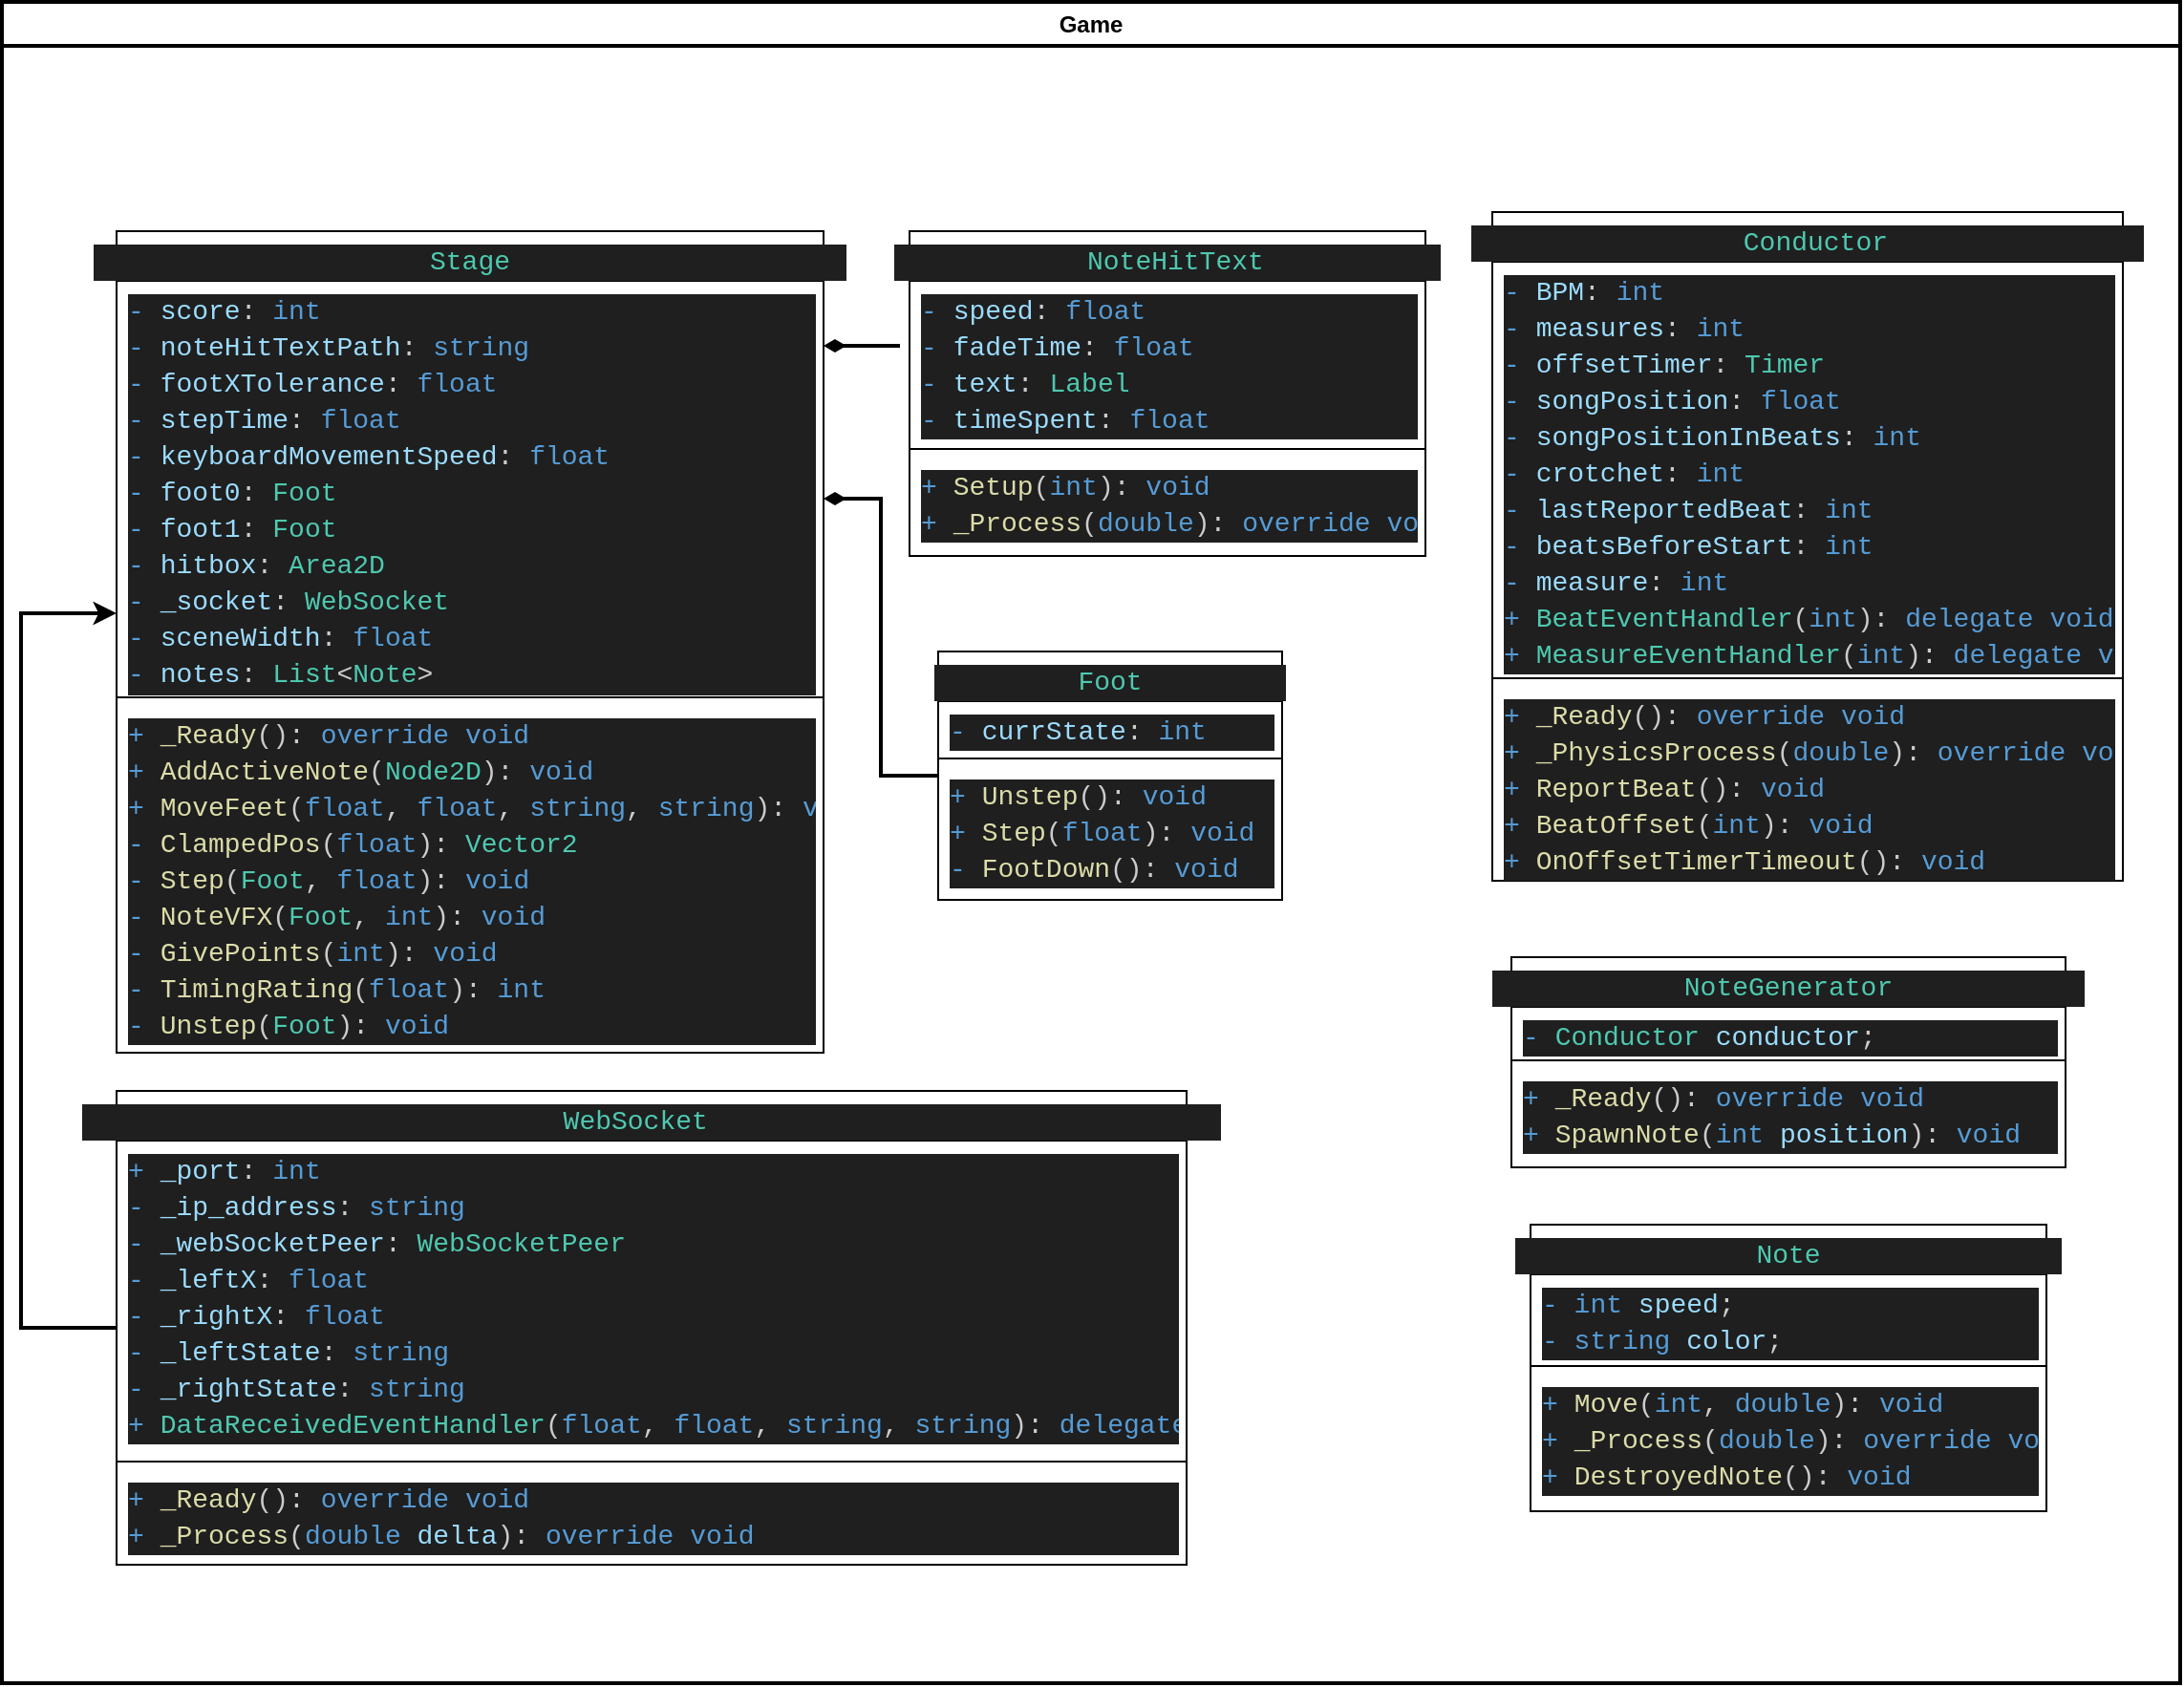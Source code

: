<mxfile version="28.2.5">
  <diagram name="Page-1" id="mVSkfXGG42AVl1ozwvjo">
    <mxGraphModel dx="1632" dy="1635" grid="1" gridSize="10" guides="1" tooltips="1" connect="1" arrows="1" fold="1" page="1" pageScale="1" pageWidth="850" pageHeight="1100" math="0" shadow="0">
      <root>
        <mxCell id="0" />
        <mxCell id="1" parent="0" />
        <mxCell id="H25HGTS_KYLRncIaYpZP-25" value="Game" style="swimlane;whiteSpace=wrap;html=1;strokeWidth=2;" vertex="1" parent="1">
          <mxGeometry x="10" y="10" width="1140" height="880" as="geometry" />
        </mxCell>
        <mxCell id="H25HGTS_KYLRncIaYpZP-9" value="&lt;div style=&quot;color: #cccccc;background-color: #1f1f1f;font-family: Consolas, &#39;Courier New&#39;, monospace;font-weight: normal;font-size: 14px;line-height: 19px;white-space: pre;&quot;&gt;&lt;span style=&quot;color: #4ec9b0;&quot;&gt;         Foot         &lt;/span&gt;&lt;/div&gt;" style="swimlane;fontStyle=1;align=center;verticalAlign=top;childLayout=stackLayout;horizontal=1;startSize=26;horizontalStack=0;resizeParent=1;resizeParentMax=0;resizeLast=0;collapsible=1;marginBottom=0;whiteSpace=wrap;html=1;" vertex="1" parent="H25HGTS_KYLRncIaYpZP-25">
          <mxGeometry x="490" y="340" width="180" height="130" as="geometry" />
        </mxCell>
        <mxCell id="H25HGTS_KYLRncIaYpZP-10" value="&lt;div style=&quot;background-color: rgb(31, 31, 31); font-family: Consolas, &amp;quot;Courier New&amp;quot;, monospace; font-size: 14px; line-height: 19px; white-space: pre; color: rgb(204, 204, 204);&quot;&gt;&lt;span style=&quot;color: #569cd6;&quot;&gt;-&lt;/span&gt; &lt;span style=&quot;color: #9cdcfe;&quot;&gt;currState&lt;/span&gt;:&lt;span style=&quot;color: rgb(86, 156, 214);&quot;&gt; int&lt;/span&gt;           &lt;/div&gt;" style="text;strokeColor=none;fillColor=none;align=left;verticalAlign=top;spacingLeft=4;spacingRight=4;overflow=hidden;rotatable=0;points=[[0,0.5],[1,0.5]];portConstraint=eastwest;whiteSpace=wrap;html=1;" vertex="1" parent="H25HGTS_KYLRncIaYpZP-9">
          <mxGeometry y="26" width="180" height="26" as="geometry" />
        </mxCell>
        <mxCell id="H25HGTS_KYLRncIaYpZP-11" value="" style="line;strokeWidth=1;fillColor=none;align=left;verticalAlign=middle;spacingTop=-1;spacingLeft=3;spacingRight=3;rotatable=0;labelPosition=right;points=[];portConstraint=eastwest;strokeColor=inherit;" vertex="1" parent="H25HGTS_KYLRncIaYpZP-9">
          <mxGeometry y="52" width="180" height="8" as="geometry" />
        </mxCell>
        <mxCell id="H25HGTS_KYLRncIaYpZP-12" value="&lt;div style=&quot;background-color: rgb(31, 31, 31); font-family: Consolas, &amp;quot;Courier New&amp;quot;, monospace; font-size: 14px; line-height: 19px; white-space: pre; color: rgb(204, 204, 204);&quot;&gt;&lt;div style=&quot;&quot;&gt;&lt;font color=&quot;#569cd6&quot;&gt;+&lt;/font&gt;&lt;font color=&quot;#cccccc&quot;&gt; &lt;/font&gt;&lt;span style=&quot;color: rgb(220, 220, 170);&quot;&gt;Unstep&lt;/span&gt;&lt;font color=&quot;#cccccc&quot;&gt;():&lt;/font&gt;&lt;font color=&quot;#cccccc&quot;&gt; &lt;/font&gt;&lt;span style=&quot;color: rgb(86, 156, 214);&quot;&gt;void                        &lt;/span&gt;&lt;/div&gt;&lt;div style=&quot;&quot;&gt;&lt;font color=&quot;#569cd6&quot;&gt;+&lt;/font&gt;&lt;span style=&quot;color: rgb(204, 204, 204);&quot;&gt; &lt;span style=&quot;color: rgb(220, 220, 170);&quot;&gt;Step&lt;/span&gt;(&lt;span style=&quot;color: rgb(86, 156, 214);&quot;&gt;float&lt;/span&gt;):&lt;/span&gt;&lt;span style=&quot;color: rgb(204, 204, 204);&quot;&gt; &lt;/span&gt;&lt;span style=&quot;color: rgb(86, 156, 214);&quot;&gt;void&lt;/span&gt;&lt;/div&gt;&lt;div style=&quot;color: rgb(204, 204, 204);&quot;&gt;&lt;span style=&quot;color: rgb(86, 156, 214);&quot;&gt;-&lt;/span&gt; &lt;span style=&quot;color: rgb(220, 220, 170);&quot;&gt;FootDown&lt;/span&gt;(): &lt;span style=&quot;color: rgb(86, 156, 214);&quot;&gt;void&lt;/span&gt;&lt;/div&gt;&lt;/div&gt;" style="text;strokeColor=none;fillColor=none;align=left;verticalAlign=top;spacingLeft=4;spacingRight=4;overflow=hidden;rotatable=0;points=[[0,0.5],[1,0.5]];portConstraint=eastwest;whiteSpace=wrap;html=1;" vertex="1" parent="H25HGTS_KYLRncIaYpZP-9">
          <mxGeometry y="60" width="180" height="70" as="geometry" />
        </mxCell>
        <mxCell id="H25HGTS_KYLRncIaYpZP-17" value="&lt;div style=&quot;color: #cccccc;background-color: #1f1f1f;font-family: Consolas, &#39;Courier New&#39;, monospace;font-weight: normal;font-size: 14px;line-height: 19px;white-space: pre;&quot;&gt;&lt;span style=&quot;color: #4ec9b0;&quot;&gt;                              WebSocket                                &lt;/span&gt;&lt;/div&gt;" style="swimlane;fontStyle=1;align=center;verticalAlign=top;childLayout=stackLayout;horizontal=1;startSize=26;horizontalStack=0;resizeParent=1;resizeParentMax=0;resizeLast=0;collapsible=1;marginBottom=0;whiteSpace=wrap;html=1;" vertex="1" parent="H25HGTS_KYLRncIaYpZP-25">
          <mxGeometry x="60" y="570" width="560" height="248" as="geometry" />
        </mxCell>
        <mxCell id="H25HGTS_KYLRncIaYpZP-18" value="&lt;div style=&quot;color: rgb(204, 204, 204); background-color: rgb(31, 31, 31); font-family: Consolas, &amp;quot;Courier New&amp;quot;, monospace; font-size: 14px; line-height: 19px; white-space: pre;&quot;&gt;&lt;div&gt;&lt;span style=&quot;color: #569cd6;&quot;&gt;+&lt;/span&gt; &lt;span style=&quot;color: #9cdcfe;&quot;&gt;_port&lt;/span&gt;: &lt;span style=&quot;color: rgb(86, 156, 214);&quot;&gt;int&lt;/span&gt;&lt;/div&gt;&lt;div&gt;&lt;span style=&quot;color: #569cd6;&quot;&gt;-&lt;/span&gt; &lt;span style=&quot;color: #9cdcfe;&quot;&gt;_ip_address&lt;/span&gt;: &lt;span style=&quot;color: rgb(86, 156, 214);&quot;&gt;string&lt;/span&gt;&lt;/div&gt;&lt;div&gt;&lt;span style=&quot;color: #569cd6;&quot;&gt;-&lt;/span&gt; &lt;span style=&quot;color: #9cdcfe;&quot;&gt;_webSocketPeer&lt;/span&gt;: &lt;span style=&quot;color: rgb(78, 201, 176);&quot;&gt;WebSocketPeer&lt;/span&gt;&lt;/div&gt;&lt;div&gt;&lt;span style=&quot;color: #569cd6;&quot;&gt;-&lt;/span&gt; &lt;span style=&quot;color: #9cdcfe;&quot;&gt;_leftX&lt;/span&gt;: &lt;span style=&quot;color: rgb(86, 156, 214);&quot;&gt;float&lt;/span&gt;&lt;/div&gt;&lt;div&gt;&lt;span style=&quot;color: #569cd6;&quot;&gt;-&lt;/span&gt; &lt;span style=&quot;color: #9cdcfe;&quot;&gt;_rightX&lt;/span&gt;: &lt;span style=&quot;color: rgb(86, 156, 214);&quot;&gt;float&lt;/span&gt;&lt;/div&gt;&lt;div&gt;&lt;span style=&quot;color: #569cd6;&quot;&gt;-&lt;/span&gt; &lt;span style=&quot;color: #9cdcfe;&quot;&gt;_leftState&lt;/span&gt;: &lt;span style=&quot;color: rgb(86, 156, 214);&quot;&gt;string&lt;/span&gt;&lt;/div&gt;&lt;div&gt;&lt;span style=&quot;color: #569cd6;&quot;&gt;-&lt;/span&gt; &lt;span style=&quot;color: #9cdcfe;&quot;&gt;_rightState&lt;/span&gt;: &lt;span style=&quot;color: rgb(86, 156, 214);&quot;&gt;string&lt;/span&gt;&lt;/div&gt;&lt;div&gt;&lt;span style=&quot;color: rgb(86, 156, 214);&quot;&gt;+&lt;/span&gt; &lt;span style=&quot;color: rgb(78, 201, 176);&quot;&gt;DataReceivedEventHandler&lt;/span&gt;(&lt;span style=&quot;color: rgb(86, 156, 214);&quot;&gt;float&lt;/span&gt;, &lt;span style=&quot;color: rgb(86, 156, 214);&quot;&gt;float&lt;/span&gt;, &lt;span style=&quot;color: rgb(86, 156, 214);&quot;&gt;string&lt;/span&gt;, &lt;span style=&quot;color: rgb(86, 156, 214);&quot;&gt;string&lt;/span&gt;): &lt;span style=&quot;color: rgb(86, 156, 214);&quot;&gt;delegate&lt;/span&gt; &lt;span style=&quot;color: rgb(86, 156, 214);&quot;&gt;void&lt;/span&gt;&lt;/div&gt;&lt;/div&gt;" style="text;strokeColor=none;fillColor=none;align=left;verticalAlign=top;spacingLeft=4;spacingRight=4;overflow=hidden;rotatable=0;points=[[0,0.5],[1,0.5]];portConstraint=eastwest;whiteSpace=wrap;html=1;" vertex="1" parent="H25HGTS_KYLRncIaYpZP-17">
          <mxGeometry y="26" width="560" height="164" as="geometry" />
        </mxCell>
        <mxCell id="H25HGTS_KYLRncIaYpZP-19" value="" style="line;strokeWidth=1;fillColor=none;align=left;verticalAlign=middle;spacingTop=-1;spacingLeft=3;spacingRight=3;rotatable=0;labelPosition=right;points=[];portConstraint=eastwest;strokeColor=inherit;" vertex="1" parent="H25HGTS_KYLRncIaYpZP-17">
          <mxGeometry y="190" width="560" height="8" as="geometry" />
        </mxCell>
        <mxCell id="H25HGTS_KYLRncIaYpZP-20" value="&lt;div style=&quot;background-color: rgb(31, 31, 31); font-family: Consolas, &amp;quot;Courier New&amp;quot;, monospace; font-size: 14px; line-height: 19px; white-space: pre; color: rgb(204, 204, 204);&quot;&gt;&lt;div style=&quot;color: rgb(204, 204, 204);&quot;&gt;&lt;span style=&quot;color: rgb(86, 156, 214);&quot;&gt;+&lt;/span&gt; &lt;span style=&quot;color: rgb(220, 220, 170);&quot;&gt;_Ready&lt;/span&gt;(): &lt;span style=&quot;color: rgb(86, 156, 214);&quot;&gt;override&lt;/span&gt; &lt;span style=&quot;color: rgb(86, 156, 214);&quot;&gt;void&lt;/span&gt;&lt;/div&gt;&lt;div style=&quot;&quot;&gt;&lt;font color=&quot;#569cd6&quot;&gt;+&lt;/font&gt;&lt;font color=&quot;#cccccc&quot;&gt; &lt;/font&gt;&lt;span style=&quot;color: rgb(220, 220, 170);&quot;&gt;_Process&lt;/span&gt;&lt;font color=&quot;#cccccc&quot;&gt;(&lt;/font&gt;&lt;span style=&quot;color: rgb(86, 156, 214);&quot;&gt;double&lt;/span&gt;&lt;font color=&quot;#cccccc&quot;&gt; &lt;/font&gt;&lt;span style=&quot;color: rgb(156, 220, 254);&quot;&gt;delta&lt;/span&gt;&lt;font color=&quot;#cccccc&quot;&gt;):&lt;/font&gt;&lt;font color=&quot;#cccccc&quot;&gt; &lt;/font&gt;&lt;span style=&quot;color: rgb(86, 156, 214);&quot;&gt;override&lt;/span&gt;&lt;font color=&quot;#cccccc&quot;&gt; &lt;/font&gt;&lt;span style=&quot;color: rgb(86, 156, 214);&quot;&gt;void&lt;/span&gt;&lt;span style=&quot;color: rgb(204, 204, 204);&quot;&gt;                                     &lt;/span&gt;&lt;/div&gt;&lt;/div&gt;" style="text;strokeColor=none;fillColor=none;align=left;verticalAlign=top;spacingLeft=4;spacingRight=4;overflow=hidden;rotatable=0;points=[[0,0.5],[1,0.5]];portConstraint=eastwest;whiteSpace=wrap;html=1;" vertex="1" parent="H25HGTS_KYLRncIaYpZP-17">
          <mxGeometry y="198" width="560" height="50" as="geometry" />
        </mxCell>
        <mxCell id="H25HGTS_KYLRncIaYpZP-21" value="&lt;div style=&quot;color: #cccccc;background-color: #1f1f1f;font-family: Consolas, &#39;Courier New&#39;, monospace;font-weight: normal;font-size: 14px;line-height: 19px;white-space: pre;&quot;&gt;&lt;span style=&quot;color: #4ec9b0;&quot;&gt;            NoteHitText           &lt;/span&gt;&lt;/div&gt;" style="swimlane;fontStyle=1;align=center;verticalAlign=top;childLayout=stackLayout;horizontal=1;startSize=26;horizontalStack=0;resizeParent=1;resizeParentMax=0;resizeLast=0;collapsible=1;marginBottom=0;whiteSpace=wrap;html=1;" vertex="1" parent="H25HGTS_KYLRncIaYpZP-25">
          <mxGeometry x="475" y="120" width="270" height="170" as="geometry" />
        </mxCell>
        <mxCell id="H25HGTS_KYLRncIaYpZP-22" value="&lt;div style=&quot;color: rgb(204, 204, 204); background-color: rgb(31, 31, 31); font-family: Consolas, &amp;quot;Courier New&amp;quot;, monospace; font-size: 14px; line-height: 19px; white-space: pre;&quot;&gt;&lt;div&gt;&lt;/div&gt;&lt;div&gt;&lt;span style=&quot;color: #569cd6;&quot;&gt;-&lt;/span&gt; &lt;span style=&quot;color: #9cdcfe;&quot;&gt;speed&lt;/span&gt;:&lt;span style=&quot;color: rgb(86, 156, 214);&quot;&gt; float&lt;/span&gt;&lt;/div&gt;&lt;div&gt;&lt;span style=&quot;color: #569cd6;&quot;&gt;-&lt;/span&gt; &lt;span style=&quot;color: #9cdcfe;&quot;&gt;fadeTime&lt;/span&gt;:&lt;span style=&quot;color: rgb(86, 156, 214);&quot;&gt; float&lt;/span&gt;&lt;/div&gt;&lt;div&gt;&lt;span style=&quot;color: #4ec9b0;&quot;&gt;&lt;span style=&quot;color: rgb(86, 156, 214);&quot;&gt;-&lt;/span&gt;&lt;/span&gt; &lt;span style=&quot;color: #9cdcfe;&quot;&gt;text&lt;/span&gt;:&lt;span style=&quot;color: rgb(86, 156, 214);&quot;&gt; &lt;/span&gt;&lt;span style=&quot;color: rgb(78, 201, 176);&quot;&gt;Label&lt;/span&gt;&lt;/div&gt;&lt;div&gt;&lt;span style=&quot;color: #569cd6;&quot;&gt;-&lt;/span&gt; &lt;span style=&quot;color: #9cdcfe;&quot;&gt;timeSpent&lt;/span&gt;:&lt;span style=&quot;color: rgb(86, 156, 214);&quot;&gt; float                   &lt;/span&gt;&lt;/div&gt;&lt;/div&gt;" style="text;strokeColor=none;fillColor=none;align=left;verticalAlign=top;spacingLeft=4;spacingRight=4;overflow=hidden;rotatable=0;points=[[0,0.5],[1,0.5]];portConstraint=eastwest;whiteSpace=wrap;html=1;" vertex="1" parent="H25HGTS_KYLRncIaYpZP-21">
          <mxGeometry y="26" width="270" height="84" as="geometry" />
        </mxCell>
        <mxCell id="H25HGTS_KYLRncIaYpZP-23" value="" style="line;strokeWidth=1;fillColor=none;align=left;verticalAlign=middle;spacingTop=-1;spacingLeft=3;spacingRight=3;rotatable=0;labelPosition=right;points=[];portConstraint=eastwest;strokeColor=inherit;" vertex="1" parent="H25HGTS_KYLRncIaYpZP-21">
          <mxGeometry y="110" width="270" height="8" as="geometry" />
        </mxCell>
        <mxCell id="H25HGTS_KYLRncIaYpZP-24" value="&lt;div style=&quot;color: rgb(204, 204, 204); background-color: rgb(31, 31, 31); font-family: Consolas, &amp;quot;Courier New&amp;quot;, monospace; font-size: 14px; line-height: 19px; white-space: pre;&quot;&gt;&lt;div&gt;&lt;/div&gt;&lt;div&gt;&lt;span style=&quot;color: #569cd6;&quot;&gt;+&lt;/span&gt; &lt;span style=&quot;color: #dcdcaa;&quot;&gt;Setup&lt;/span&gt;(&lt;span style=&quot;color: #569cd6;&quot;&gt;int&lt;/span&gt;): &lt;span style=&quot;color: rgb(86, 156, 214);&quot;&gt;void&lt;/span&gt;&lt;/div&gt;&lt;div&gt;&lt;span style=&quot;color: rgb(86, 156, 214);&quot;&gt;+&lt;/span&gt; &lt;span style=&quot;color: rgb(220, 220, 170);&quot;&gt;_Process&lt;/span&gt;(&lt;span style=&quot;color: rgb(86, 156, 214);&quot;&gt;double&lt;/span&gt;): &lt;span style=&quot;color: rgb(86, 156, 214);&quot;&gt;override&lt;/span&gt; &lt;span style=&quot;color: rgb(86, 156, 214);&quot;&gt;void    &lt;/span&gt;&lt;/div&gt;&lt;/div&gt;" style="text;strokeColor=none;fillColor=none;align=left;verticalAlign=top;spacingLeft=4;spacingRight=4;overflow=hidden;rotatable=0;points=[[0,0.5],[1,0.5]];portConstraint=eastwest;whiteSpace=wrap;html=1;" vertex="1" parent="H25HGTS_KYLRncIaYpZP-21">
          <mxGeometry y="118" width="270" height="52" as="geometry" />
        </mxCell>
        <mxCell id="H25HGTS_KYLRncIaYpZP-5" value="&lt;div style=&quot;color: #cccccc;background-color: #1f1f1f;font-family: Consolas, &#39;Courier New&#39;, monospace;font-weight: normal;font-size: 14px;line-height: 19px;white-space: pre;&quot;&gt;&lt;span style=&quot;color: #4ec9b0;&quot;&gt;                     Stage                     &lt;/span&gt;&lt;/div&gt;" style="swimlane;fontStyle=1;align=center;verticalAlign=top;childLayout=stackLayout;horizontal=1;startSize=26;horizontalStack=0;resizeParent=1;resizeParentMax=0;resizeLast=0;collapsible=1;marginBottom=0;whiteSpace=wrap;html=1;" vertex="1" parent="H25HGTS_KYLRncIaYpZP-25">
          <mxGeometry x="60" y="120" width="370" height="430" as="geometry" />
        </mxCell>
        <mxCell id="H25HGTS_KYLRncIaYpZP-6" value="&lt;div&gt;&lt;div style=&quot;background-color: rgb(31, 31, 31); font-family: Consolas, &amp;quot;Courier New&amp;quot;, monospace; font-size: 14px; line-height: 19px; white-space: pre; color: rgb(204, 204, 204);&quot;&gt;&lt;div style=&quot;line-height: 19px;&quot;&gt;&lt;div style=&quot;color: rgb(204, 204, 204);&quot;&gt;&lt;span style=&quot;color: #569cd6;&quot;&gt;-&lt;/span&gt; &lt;span style=&quot;color: #9cdcfe;&quot;&gt;score&lt;/span&gt;:&lt;span style=&quot;color: rgb(86, 156, 214);&quot;&gt; int&lt;/span&gt;&lt;/div&gt;&lt;div style=&quot;color: rgb(204, 204, 204);&quot;&gt;&lt;span style=&quot;color: rgb(86, 156, 214);&quot;&gt;-&lt;/span&gt; &lt;span style=&quot;color: #9cdcfe;&quot;&gt;noteHitTextPath&lt;/span&gt;: &lt;span style=&quot;color: rgb(86, 156, 214);&quot;&gt;string&lt;/span&gt;&lt;/div&gt;&lt;div style=&quot;color: rgb(204, 204, 204);&quot;&gt;&lt;span style=&quot;color: rgb(86, 156, 214);&quot;&gt;-&lt;/span&gt; &lt;span style=&quot;color: #9cdcfe;&quot;&gt;footXTolerance&lt;/span&gt;: &lt;span style=&quot;color: rgb(86, 156, 214);&quot;&gt;float&lt;/span&gt;&lt;/div&gt;&lt;div style=&quot;color: rgb(204, 204, 204);&quot;&gt;&lt;span style=&quot;color: rgb(86, 156, 214);&quot;&gt;-&lt;/span&gt; &lt;span style=&quot;color: #9cdcfe;&quot;&gt;stepTime&lt;/span&gt;: &lt;span style=&quot;color: rgb(86, 156, 214);&quot;&gt;float&lt;/span&gt;&lt;/div&gt;&lt;div style=&quot;color: rgb(204, 204, 204);&quot;&gt;&lt;span style=&quot;color: rgb(86, 156, 214);&quot;&gt;-&lt;/span&gt; &lt;span style=&quot;color: #9cdcfe;&quot;&gt;keyboardMovementSpeed&lt;/span&gt;: &lt;span style=&quot;color: rgb(86, 156, 214);&quot;&gt;float&lt;/span&gt;&lt;/div&gt;&lt;div style=&quot;color: rgb(204, 204, 204);&quot;&gt;&lt;span style=&quot;color: rgb(86, 156, 214);&quot;&gt;-&lt;/span&gt; &lt;span style=&quot;color: #9cdcfe;&quot;&gt;foot0&lt;/span&gt;: &lt;span style=&quot;color: rgb(78, 201, 176);&quot;&gt;Foot&lt;/span&gt;&lt;/div&gt;&lt;div style=&quot;color: rgb(204, 204, 204);&quot;&gt;&lt;span style=&quot;color: rgb(86, 156, 214);&quot;&gt;-&lt;/span&gt; &lt;span style=&quot;color: #9cdcfe;&quot;&gt;foot1&lt;/span&gt;: &lt;span style=&quot;color: rgb(78, 201, 176);&quot;&gt;Foot&lt;/span&gt;&lt;/div&gt;&lt;div style=&quot;color: rgb(204, 204, 204);&quot;&gt;&lt;span style=&quot;color: rgb(86, 156, 214);&quot;&gt;-&lt;/span&gt; &lt;span style=&quot;color: #9cdcfe;&quot;&gt;hitbox&lt;/span&gt;: &lt;span style=&quot;color: rgb(78, 201, 176);&quot;&gt;Area2D&lt;/span&gt;&lt;/div&gt;&lt;div style=&quot;color: rgb(204, 204, 204);&quot;&gt;&lt;span style=&quot;color: rgb(86, 156, 214);&quot;&gt;-&lt;/span&gt; &lt;span style=&quot;color: #9cdcfe;&quot;&gt;_socket&lt;/span&gt;: &lt;span style=&quot;color: rgb(78, 201, 176);&quot;&gt;WebSocket&lt;/span&gt;&lt;/div&gt;&lt;div style=&quot;color: rgb(204, 204, 204);&quot;&gt;&lt;span style=&quot;color: rgb(86, 156, 214);&quot;&gt;-&lt;/span&gt; &lt;span style=&quot;color: #9cdcfe;&quot;&gt;sceneWidth&lt;/span&gt;: &lt;span style=&quot;color: rgb(86, 156, 214);&quot;&gt;float&lt;/span&gt;&lt;/div&gt;&lt;div style=&quot;color: rgb(204, 204, 204);&quot;&gt;&lt;span style=&quot;color: #4ec9b0;&quot;&gt;&lt;span style=&quot;color: rgb(86, 156, 214);&quot;&gt;-&lt;/span&gt;&lt;/span&gt; &lt;span style=&quot;color: #9cdcfe;&quot;&gt;notes&lt;/span&gt;: &lt;span style=&quot;color: rgb(78, 201, 176);&quot;&gt;List&lt;/span&gt;&amp;lt;&lt;span style=&quot;color: rgb(78, 201, 176);&quot;&gt;Note&lt;/span&gt;&amp;gt;&lt;/div&gt;&lt;div style=&quot;&quot;&gt;&lt;font color=&quot;#9cdcfe&quot;&gt;-----------------------------------------------&lt;/font&gt;&lt;font color=&quot;#cccccc&quot;&gt;&lt;br&gt;&lt;/font&gt;&lt;/div&gt;&lt;/div&gt;&lt;/div&gt;&lt;/div&gt;" style="text;strokeColor=none;fillColor=none;align=left;verticalAlign=top;spacingLeft=4;spacingRight=4;overflow=hidden;rotatable=0;points=[[0,0.5],[1,0.5]];portConstraint=eastwest;whiteSpace=wrap;html=1;" vertex="1" parent="H25HGTS_KYLRncIaYpZP-5">
          <mxGeometry y="26" width="370" height="214" as="geometry" />
        </mxCell>
        <mxCell id="H25HGTS_KYLRncIaYpZP-7" value="" style="line;strokeWidth=1;fillColor=none;align=left;verticalAlign=middle;spacingTop=-1;spacingLeft=3;spacingRight=3;rotatable=0;labelPosition=right;points=[];portConstraint=eastwest;strokeColor=inherit;" vertex="1" parent="H25HGTS_KYLRncIaYpZP-5">
          <mxGeometry y="240" width="370" height="8" as="geometry" />
        </mxCell>
        <mxCell id="H25HGTS_KYLRncIaYpZP-8" value="&lt;div style=&quot;color: rgb(204, 204, 204); background-color: rgb(31, 31, 31); font-family: Consolas, &amp;quot;Courier New&amp;quot;, monospace; font-size: 14px; line-height: 19px; white-space: pre;&quot;&gt;&lt;div&gt;&lt;span style=&quot;color: #569cd6;&quot;&gt;+ &lt;span style=&quot;color: #dcdcaa;&quot;&gt;_Ready&lt;/span&gt;&lt;/span&gt;(): &lt;span style=&quot;color: rgb(86, 156, 214);&quot;&gt;override&lt;/span&gt;&lt;span style=&quot;color: rgb(86, 156, 214);&quot;&gt; &lt;/span&gt;&lt;span style=&quot;color: rgb(86, 156, 214);&quot;&gt;void&lt;/span&gt;&lt;/div&gt;&lt;div&gt;&lt;span style=&quot;color: #569cd6;&quot;&gt;+&lt;/span&gt; &lt;span style=&quot;color: #dcdcaa;&quot;&gt;AddActiveNote&lt;/span&gt;(&lt;span style=&quot;color: #4ec9b0;&quot;&gt;Node2D&lt;/span&gt;): &lt;span style=&quot;color: rgb(86, 156, 214);&quot;&gt;void&lt;/span&gt;&lt;/div&gt;&lt;div&gt;&lt;span style=&quot;color: rgb(86, 156, 214);&quot;&gt;+&lt;/span&gt; &lt;span style=&quot;color: rgb(220, 220, 170);&quot;&gt;MoveFeet&lt;/span&gt;(&lt;span style=&quot;color: rgb(86, 156, 214);&quot;&gt;float&lt;/span&gt;, &lt;span style=&quot;color: rgb(86, 156, 214);&quot;&gt;float&lt;/span&gt;, &lt;span style=&quot;color: rgb(86, 156, 214);&quot;&gt;string&lt;/span&gt;, &lt;span style=&quot;color: rgb(86, 156, 214);&quot;&gt;string&lt;/span&gt;): &lt;span style=&quot;color: rgb(86, 156, 214);&quot;&gt;void    &lt;/span&gt;&lt;/div&gt;&lt;div&gt;&lt;span style=&quot;color: rgb(86, 156, 214);&quot;&gt;-&lt;/span&gt; &lt;span style=&quot;color: #dcdcaa;&quot;&gt;ClampedPos&lt;/span&gt;(&lt;span style=&quot;color: #569cd6;&quot;&gt;float&lt;/span&gt;): &lt;span style=&quot;color: rgb(78, 201, 176);&quot;&gt;Vector2&lt;/span&gt;&lt;/div&gt;&lt;div&gt;&lt;span style=&quot;color: #569cd6;&quot;&gt;-&lt;/span&gt; &lt;span style=&quot;color: #dcdcaa;&quot;&gt;Step&lt;/span&gt;(&lt;span style=&quot;color: #4ec9b0;&quot;&gt;Foot&lt;/span&gt;, &lt;span style=&quot;color: #569cd6;&quot;&gt;float&lt;/span&gt;): &lt;span style=&quot;color: rgb(86, 156, 214);&quot;&gt;void&lt;/span&gt;&lt;/div&gt;&lt;div&gt;&lt;span style=&quot;color: #569cd6;&quot;&gt;-&lt;/span&gt; &lt;span style=&quot;color: #dcdcaa;&quot;&gt;NoteVFX&lt;/span&gt;(&lt;span style=&quot;color: #4ec9b0;&quot;&gt;Foot&lt;/span&gt;, &lt;span style=&quot;color: #569cd6;&quot;&gt;int&lt;/span&gt;): &lt;span style=&quot;color: rgb(86, 156, 214);&quot;&gt;void&lt;/span&gt;&lt;/div&gt;&lt;div&gt;&lt;span style=&quot;color: rgb(86, 156, 214);&quot;&gt;-&lt;/span&gt; &lt;span style=&quot;color: rgb(220, 220, 170);&quot;&gt;GivePoints&lt;/span&gt;(&lt;span style=&quot;color: rgb(86, 156, 214);&quot;&gt;int&lt;/span&gt;): &lt;span style=&quot;color: rgb(86, 156, 214);&quot;&gt;void&lt;/span&gt;&lt;/div&gt;&lt;div&gt;&lt;span style=&quot;color: rgb(86, 156, 214);&quot;&gt;-&lt;/span&gt; &lt;span style=&quot;color: rgb(220, 220, 170);&quot;&gt;TimingRating&lt;/span&gt;(&lt;span style=&quot;color: rgb(86, 156, 214);&quot;&gt;float&lt;/span&gt;): &lt;span style=&quot;color: rgb(86, 156, 214);&quot;&gt;int&lt;/span&gt;&lt;/div&gt;&lt;div&gt;&lt;span style=&quot;color: rgb(86, 156, 214);&quot;&gt;-&lt;/span&gt; &lt;span style=&quot;color: rgb(220, 220, 170);&quot;&gt;Unstep&lt;/span&gt;(&lt;span style=&quot;color: rgb(78, 201, 176);&quot;&gt;Foot&lt;/span&gt;): &lt;span style=&quot;color: rgb(86, 156, 214);&quot;&gt;void&lt;/span&gt;&lt;/div&gt;&lt;/div&gt;" style="text;strokeColor=none;fillColor=none;align=left;verticalAlign=top;spacingLeft=4;spacingRight=4;overflow=hidden;rotatable=0;points=[[0,0.5],[1,0.5]];portConstraint=eastwest;whiteSpace=wrap;html=1;" vertex="1" parent="H25HGTS_KYLRncIaYpZP-5">
          <mxGeometry y="248" width="370" height="182" as="geometry" />
        </mxCell>
        <mxCell id="H25HGTS_KYLRncIaYpZP-13" value="&lt;div style=&quot;color: #cccccc;background-color: #1f1f1f;font-family: Consolas, &#39;Courier New&#39;, monospace;font-weight: normal;font-size: 14px;line-height: 19px;white-space: pre;&quot;&gt;&lt;span style=&quot;color: #4ec9b0;&quot;&gt;                 Conductor                &lt;/span&gt;&lt;/div&gt;" style="swimlane;fontStyle=1;align=center;verticalAlign=top;childLayout=stackLayout;horizontal=1;startSize=26;horizontalStack=0;resizeParent=1;resizeParentMax=0;resizeLast=0;collapsible=1;marginBottom=0;whiteSpace=wrap;html=1;" vertex="1" parent="H25HGTS_KYLRncIaYpZP-25">
          <mxGeometry x="780" y="110" width="330" height="350" as="geometry" />
        </mxCell>
        <mxCell id="H25HGTS_KYLRncIaYpZP-14" value="&lt;div style=&quot;background-color: rgb(31, 31, 31); font-family: Consolas, &amp;quot;Courier New&amp;quot;, monospace; font-size: 14px; line-height: 19px; white-space: pre; color: rgb(204, 204, 204);&quot;&gt;&lt;div style=&quot;color: rgb(204, 204, 204);&quot;&gt;&lt;span style=&quot;color: rgb(86, 156, 214);&quot;&gt;-&lt;/span&gt; &lt;span style=&quot;color: #9cdcfe;&quot;&gt;BPM&lt;/span&gt;: &lt;span style=&quot;color: rgb(86, 156, 214);&quot;&gt;int&lt;/span&gt;&lt;/div&gt;&lt;div style=&quot;color: rgb(204, 204, 204);&quot;&gt;&lt;span style=&quot;color: rgb(86, 156, 214);&quot;&gt;-&lt;/span&gt; &lt;span style=&quot;color: #9cdcfe;&quot;&gt;measures&lt;/span&gt;: &lt;span style=&quot;color: rgb(86, 156, 214);&quot;&gt;int&lt;/span&gt;&lt;/div&gt;&lt;div style=&quot;color: rgb(204, 204, 204);&quot;&gt;&lt;span style=&quot;color: rgb(86, 156, 214);&quot;&gt;-&lt;/span&gt; &lt;span style=&quot;color: #9cdcfe;&quot;&gt;offsetTimer&lt;/span&gt;: &lt;span style=&quot;color: rgb(78, 201, 176);&quot;&gt;Timer&lt;/span&gt;&lt;/div&gt;&lt;div style=&quot;color: rgb(204, 204, 204);&quot;&gt;&lt;span style=&quot;color: rgb(86, 156, 214);&quot;&gt;-&lt;/span&gt; &lt;span style=&quot;color: #9cdcfe;&quot;&gt;songPosition&lt;/span&gt;: &lt;span style=&quot;color: rgb(86, 156, 214);&quot;&gt;float&lt;/span&gt;&lt;/div&gt;&lt;div style=&quot;color: rgb(204, 204, 204);&quot;&gt;&lt;span style=&quot;color: rgb(86, 156, 214);&quot;&gt;-&lt;/span&gt; &lt;span style=&quot;color: #9cdcfe;&quot;&gt;songPositionInBeats&lt;/span&gt;: &lt;span style=&quot;color: rgb(86, 156, 214);&quot;&gt;int&lt;/span&gt;&lt;/div&gt;&lt;div style=&quot;color: rgb(204, 204, 204);&quot;&gt;&lt;span style=&quot;color: rgb(86, 156, 214);&quot;&gt;-&lt;/span&gt; &lt;span style=&quot;color: rgb(156, 220, 254);&quot;&gt;crotchet&lt;/span&gt;: &lt;span style=&quot;color: rgb(86, 156, 214);&quot;&gt;int&lt;/span&gt;&lt;/div&gt;&lt;div style=&quot;color: rgb(204, 204, 204);&quot;&gt;&lt;span style=&quot;color: #569cd6;&quot;&gt;-&lt;/span&gt; &lt;span style=&quot;color: #9cdcfe;&quot;&gt;lastReportedBeat&lt;/span&gt;:&lt;span style=&quot;color: rgb(86, 156, 214);&quot;&gt; int&lt;/span&gt;&lt;/div&gt;&lt;div style=&quot;&quot;&gt;&lt;span style=&quot;color: rgb(86, 156, 214);&quot;&gt;-&lt;/span&gt;&lt;font color=&quot;#cccccc&quot;&gt; &lt;/font&gt;&lt;span style=&quot;color: rgb(156, 220, 254);&quot;&gt;beatsBeforeStart&lt;/span&gt;&lt;font color=&quot;#cccccc&quot;&gt;:&lt;/font&gt;&lt;font color=&quot;#cccccc&quot;&gt; &lt;/font&gt;&lt;span style=&quot;color: rgb(86, 156, 214);&quot;&gt;int&lt;/span&gt;&lt;/div&gt;&lt;div style=&quot;color: rgb(204, 204, 204);&quot;&gt;&lt;span style=&quot;color: #569cd6;&quot;&gt;-&lt;/span&gt; &lt;span style=&quot;color: #9cdcfe;&quot;&gt;measure&lt;/span&gt;:&lt;span style=&quot;color: rgb(86, 156, 214);&quot;&gt; int&lt;/span&gt;&lt;/div&gt;&lt;div style=&quot;color: rgb(204, 204, 204);&quot;&gt;&lt;span style=&quot;color: rgb(86, 156, 214);&quot;&gt;+&lt;/span&gt; &lt;span style=&quot;color: rgb(78, 201, 176);&quot;&gt;BeatEventHandler&lt;/span&gt;(&lt;span style=&quot;color: rgb(86, 156, 214);&quot;&gt;int&lt;/span&gt;): &lt;span style=&quot;color: rgb(86, 156, 214);&quot;&gt;delegate&lt;/span&gt; &lt;span style=&quot;color: rgb(86, 156, 214);&quot;&gt;void&lt;/span&gt;&lt;/div&gt;&lt;div style=&quot;color: rgb(204, 204, 204);&quot;&gt;&lt;span style=&quot;color: #569cd6;&quot;&gt;+&lt;/span&gt; &lt;span style=&quot;color: #4ec9b0;&quot;&gt;MeasureEventHandler&lt;/span&gt;(&lt;span style=&quot;color: #569cd6;&quot;&gt;int&lt;/span&gt;): &lt;span style=&quot;color: rgb(86, 156, 214);&quot;&gt;delegate&lt;/span&gt; &lt;span style=&quot;color: rgb(86, 156, 214);&quot;&gt;void   &lt;/span&gt;&lt;/div&gt;&lt;/div&gt;" style="text;strokeColor=none;fillColor=none;align=left;verticalAlign=top;spacingLeft=4;spacingRight=4;overflow=hidden;rotatable=0;points=[[0,0.5],[1,0.5]];portConstraint=eastwest;whiteSpace=wrap;html=1;" vertex="1" parent="H25HGTS_KYLRncIaYpZP-13">
          <mxGeometry y="26" width="330" height="214" as="geometry" />
        </mxCell>
        <mxCell id="H25HGTS_KYLRncIaYpZP-15" value="" style="line;strokeWidth=1;fillColor=none;align=left;verticalAlign=middle;spacingTop=-1;spacingLeft=3;spacingRight=3;rotatable=0;labelPosition=right;points=[];portConstraint=eastwest;strokeColor=inherit;" vertex="1" parent="H25HGTS_KYLRncIaYpZP-13">
          <mxGeometry y="240" width="330" height="8" as="geometry" />
        </mxCell>
        <mxCell id="H25HGTS_KYLRncIaYpZP-16" value="&lt;div style=&quot;color: rgb(204, 204, 204); background-color: rgb(31, 31, 31); font-family: Consolas, &amp;quot;Courier New&amp;quot;, monospace; font-size: 14px; line-height: 19px; white-space: pre;&quot;&gt;&lt;div&gt;&lt;span style=&quot;color: #569cd6;&quot;&gt;+&lt;/span&gt; &lt;span style=&quot;color: #dcdcaa;&quot;&gt;_Ready&lt;/span&gt;(): &lt;span style=&quot;color: rgb(86, 156, 214);&quot;&gt;override&lt;/span&gt; &lt;span style=&quot;color: rgb(86, 156, 214);&quot;&gt;void&lt;/span&gt;&lt;/div&gt;&lt;div&gt;&lt;span style=&quot;color: rgb(86, 156, 214);&quot;&gt;+&lt;/span&gt; &lt;span style=&quot;color: rgb(220, 220, 170);&quot;&gt;_PhysicsProcess&lt;/span&gt;(&lt;span style=&quot;color: rgb(86, 156, 214);&quot;&gt;double&lt;/span&gt;): &lt;span style=&quot;color: rgb(86, 156, 214);&quot;&gt;override&lt;/span&gt; &lt;span style=&quot;color: rgb(86, 156, 214);&quot;&gt;void   &lt;/span&gt; &lt;/div&gt;&lt;div&gt;&lt;span style=&quot;color: rgb(86, 156, 214);&quot;&gt;+&lt;/span&gt; &lt;span style=&quot;color: rgb(220, 220, 170);&quot;&gt;ReportBeat&lt;/span&gt;(): &lt;span style=&quot;color: rgb(86, 156, 214);&quot;&gt;void&lt;/span&gt;&lt;/div&gt;&lt;div&gt;&lt;span style=&quot;color: rgb(86, 156, 214);&quot;&gt;+&lt;/span&gt; &lt;span style=&quot;color: rgb(220, 220, 170);&quot;&gt;BeatOffset&lt;/span&gt;(&lt;span style=&quot;color: rgb(86, 156, 214);&quot;&gt;int&lt;/span&gt;): &lt;span style=&quot;color: rgb(86, 156, 214);&quot;&gt;void&lt;/span&gt;&lt;/div&gt;&lt;div&gt;&lt;span style=&quot;color: rgb(86, 156, 214);&quot;&gt;+&lt;/span&gt; &lt;span style=&quot;color: rgb(220, 220, 170);&quot;&gt;OnOffsetTimerTimeout&lt;/span&gt;(): &lt;span style=&quot;color: rgb(86, 156, 214);&quot;&gt;void&lt;/span&gt;&lt;/div&gt;&lt;/div&gt;" style="text;strokeColor=none;fillColor=none;align=left;verticalAlign=top;spacingLeft=4;spacingRight=4;overflow=hidden;rotatable=0;points=[[0,0.5],[1,0.5]];portConstraint=eastwest;whiteSpace=wrap;html=1;" vertex="1" parent="H25HGTS_KYLRncIaYpZP-13">
          <mxGeometry y="248" width="330" height="102" as="geometry" />
        </mxCell>
        <mxCell id="H25HGTS_KYLRncIaYpZP-26" value="&lt;div style=&quot;color: #cccccc;background-color: #1f1f1f;font-family: Consolas, &#39;Courier New&#39;, monospace;font-weight: normal;font-size: 14px;line-height: 19px;white-space: pre;&quot;&gt;&lt;span style=&quot;color: #4ec9b0;&quot;&gt;               Note               &lt;/span&gt;&lt;/div&gt;" style="swimlane;fontStyle=1;align=center;verticalAlign=top;childLayout=stackLayout;horizontal=1;startSize=26;horizontalStack=0;resizeParent=1;resizeParentMax=0;resizeLast=0;collapsible=1;marginBottom=0;whiteSpace=wrap;html=1;" vertex="1" parent="H25HGTS_KYLRncIaYpZP-25">
          <mxGeometry x="800" y="640" width="270" height="150" as="geometry" />
        </mxCell>
        <mxCell id="H25HGTS_KYLRncIaYpZP-27" value="&lt;div style=&quot;color: rgb(204, 204, 204); background-color: rgb(31, 31, 31); font-family: Consolas, &amp;quot;Courier New&amp;quot;, monospace; font-size: 14px; line-height: 19px; white-space: pre;&quot;&gt;&lt;div&gt;&lt;span style=&quot;color: #569cd6;&quot;&gt;- int&lt;/span&gt; &lt;span style=&quot;color: #9cdcfe;&quot;&gt;speed&lt;/span&gt;;&lt;/div&gt;&lt;div&gt;&lt;span style=&quot;color: #569cd6;&quot;&gt;- string&lt;/span&gt; &lt;span style=&quot;color: #9cdcfe;&quot;&gt;color&lt;/span&gt;;                         &lt;/div&gt;&lt;/div&gt;" style="text;strokeColor=none;fillColor=none;align=left;verticalAlign=top;spacingLeft=4;spacingRight=4;overflow=hidden;rotatable=0;points=[[0,0.5],[1,0.5]];portConstraint=eastwest;whiteSpace=wrap;html=1;" vertex="1" parent="H25HGTS_KYLRncIaYpZP-26">
          <mxGeometry y="26" width="270" height="44" as="geometry" />
        </mxCell>
        <mxCell id="H25HGTS_KYLRncIaYpZP-28" value="" style="line;strokeWidth=1;fillColor=none;align=left;verticalAlign=middle;spacingTop=-1;spacingLeft=3;spacingRight=3;rotatable=0;labelPosition=right;points=[];portConstraint=eastwest;strokeColor=inherit;" vertex="1" parent="H25HGTS_KYLRncIaYpZP-26">
          <mxGeometry y="70" width="270" height="8" as="geometry" />
        </mxCell>
        <mxCell id="H25HGTS_KYLRncIaYpZP-29" value="&lt;div style=&quot;color: rgb(204, 204, 204); background-color: rgb(31, 31, 31); font-family: Consolas, &amp;quot;Courier New&amp;quot;, monospace; font-size: 14px; line-height: 19px; white-space: pre;&quot;&gt;&lt;div&gt;&lt;span style=&quot;color: rgb(86, 156, 214);&quot;&gt;+&lt;/span&gt; &lt;span style=&quot;color: rgb(220, 220, 170);&quot;&gt;Move&lt;/span&gt;(&lt;span style=&quot;color: rgb(86, 156, 214);&quot;&gt;int&lt;/span&gt;, &lt;span style=&quot;color: rgb(86, 156, 214);&quot;&gt;double&lt;/span&gt;): &lt;span style=&quot;color: rgb(86, 156, 214);&quot;&gt;void&lt;/span&gt;&lt;/div&gt;&lt;div&gt;&lt;span style=&quot;color: rgb(86, 156, 214);&quot;&gt;+&lt;/span&gt; &lt;span style=&quot;color: rgb(220, 220, 170);&quot;&gt;_Process&lt;/span&gt;(&lt;span style=&quot;color: rgb(86, 156, 214);&quot;&gt;double&lt;/span&gt;): &lt;span style=&quot;color: rgb(86, 156, 214);&quot;&gt;override&lt;/span&gt; &lt;span style=&quot;color: rgb(86, 156, 214);&quot;&gt;void&lt;/span&gt;&lt;br&gt;&lt;/div&gt;&lt;div&gt;&lt;span style=&quot;color: rgb(86, 156, 214);&quot;&gt;+&lt;/span&gt; &lt;span style=&quot;color: rgb(220, 220, 170);&quot;&gt;DestroyedNote&lt;/span&gt;(): &lt;span style=&quot;color: rgb(86, 156, 214);&quot;&gt;void             &lt;/span&gt;&lt;/div&gt;&lt;/div&gt;" style="text;strokeColor=none;fillColor=none;align=left;verticalAlign=top;spacingLeft=4;spacingRight=4;overflow=hidden;rotatable=0;points=[[0,0.5],[1,0.5]];portConstraint=eastwest;whiteSpace=wrap;html=1;" vertex="1" parent="H25HGTS_KYLRncIaYpZP-26">
          <mxGeometry y="78" width="270" height="72" as="geometry" />
        </mxCell>
        <mxCell id="H25HGTS_KYLRncIaYpZP-33" value="&lt;div style=&quot;color: #cccccc;background-color: #1f1f1f;font-family: Consolas, &#39;Courier New&#39;, monospace;font-weight: normal;font-size: 14px;line-height: 19px;white-space: pre;&quot;&gt;&lt;span style=&quot;color: #4ec9b0;&quot;&gt;            NoteGenerator            &lt;/span&gt;&lt;/div&gt;" style="swimlane;fontStyle=1;align=center;verticalAlign=top;childLayout=stackLayout;horizontal=1;startSize=26;horizontalStack=0;resizeParent=1;resizeParentMax=0;resizeLast=0;collapsible=1;marginBottom=0;whiteSpace=wrap;html=1;" vertex="1" parent="H25HGTS_KYLRncIaYpZP-25">
          <mxGeometry x="790" y="500" width="290" height="110" as="geometry" />
        </mxCell>
        <mxCell id="H25HGTS_KYLRncIaYpZP-34" value="&lt;div style=&quot;color: rgb(204, 204, 204); background-color: rgb(31, 31, 31); font-family: Consolas, &amp;quot;Courier New&amp;quot;, monospace; font-size: 14px; line-height: 19px; white-space: pre;&quot;&gt;&lt;div&gt;&lt;span style=&quot;color: rgb(86, 156, 214);&quot;&gt;-&lt;/span&gt; &lt;span style=&quot;color: rgb(78, 201, 176);&quot;&gt;Conductor&lt;/span&gt; &lt;span style=&quot;color: rgb(156, 220, 254);&quot;&gt;conductor&lt;/span&gt;;                &lt;/div&gt;&lt;/div&gt;" style="text;strokeColor=none;fillColor=none;align=left;verticalAlign=top;spacingLeft=4;spacingRight=4;overflow=hidden;rotatable=0;points=[[0,0.5],[1,0.5]];portConstraint=eastwest;whiteSpace=wrap;html=1;" vertex="1" parent="H25HGTS_KYLRncIaYpZP-33">
          <mxGeometry y="26" width="290" height="24" as="geometry" />
        </mxCell>
        <mxCell id="H25HGTS_KYLRncIaYpZP-35" value="" style="line;strokeWidth=1;fillColor=none;align=left;verticalAlign=middle;spacingTop=-1;spacingLeft=3;spacingRight=3;rotatable=0;labelPosition=right;points=[];portConstraint=eastwest;strokeColor=inherit;" vertex="1" parent="H25HGTS_KYLRncIaYpZP-33">
          <mxGeometry y="50" width="290" height="8" as="geometry" />
        </mxCell>
        <mxCell id="H25HGTS_KYLRncIaYpZP-36" value="&lt;div style=&quot;color: rgb(204, 204, 204); font-family: Consolas, &amp;quot;Courier New&amp;quot;, monospace; font-size: 14px; white-space: pre;&quot;&gt;&lt;div style=&quot;background-color: rgb(31, 31, 31); line-height: 19px;&quot;&gt;&lt;div&gt;&lt;span style=&quot;color: #569cd6;&quot;&gt;+&lt;/span&gt; &lt;span style=&quot;color: #dcdcaa;&quot;&gt;_Ready&lt;/span&gt;(): &lt;span style=&quot;color: rgb(86, 156, 214);&quot;&gt;override&lt;/span&gt; &lt;span style=&quot;color: rgb(86, 156, 214);&quot;&gt;void&lt;/span&gt;&lt;br&gt;&lt;/div&gt;&lt;div&gt;&lt;span style=&quot;color: #569cd6;&quot;&gt;+&lt;/span&gt; &lt;span style=&quot;color: #dcdcaa;&quot;&gt;SpawnNote&lt;/span&gt;(&lt;span style=&quot;color: #569cd6;&quot;&gt;int&lt;/span&gt; &lt;span style=&quot;color: #9cdcfe;&quot;&gt;position&lt;/span&gt;): &lt;span style=&quot;color: rgb(86, 156, 214);&quot;&gt;void      &lt;/span&gt;&lt;/div&gt;&lt;/div&gt;&lt;/div&gt;" style="text;strokeColor=none;fillColor=none;align=left;verticalAlign=top;spacingLeft=4;spacingRight=4;overflow=hidden;rotatable=0;points=[[0,0.5],[1,0.5]];portConstraint=eastwest;whiteSpace=wrap;html=1;" vertex="1" parent="H25HGTS_KYLRncIaYpZP-33">
          <mxGeometry y="58" width="290" height="52" as="geometry" />
        </mxCell>
        <mxCell id="H25HGTS_KYLRncIaYpZP-37" style="edgeStyle=orthogonalEdgeStyle;rounded=0;orthogonalLoop=1;jettySize=auto;html=1;endArrow=diamondThin;endFill=1;strokeWidth=2;" edge="1" parent="H25HGTS_KYLRncIaYpZP-25" source="H25HGTS_KYLRncIaYpZP-9" target="H25HGTS_KYLRncIaYpZP-6">
          <mxGeometry relative="1" as="geometry">
            <Array as="points">
              <mxPoint x="460" y="405" />
              <mxPoint x="460" y="260" />
            </Array>
          </mxGeometry>
        </mxCell>
        <mxCell id="H25HGTS_KYLRncIaYpZP-38" style="edgeStyle=orthogonalEdgeStyle;rounded=0;orthogonalLoop=1;jettySize=auto;html=1;endArrow=diamondThin;endFill=1;strokeWidth=2;" edge="1" parent="H25HGTS_KYLRncIaYpZP-25" target="H25HGTS_KYLRncIaYpZP-6">
          <mxGeometry relative="1" as="geometry">
            <mxPoint x="470" y="180" as="sourcePoint" />
            <Array as="points">
              <mxPoint x="460" y="180" />
              <mxPoint x="460" y="180" />
            </Array>
          </mxGeometry>
        </mxCell>
        <mxCell id="H25HGTS_KYLRncIaYpZP-39" style="edgeStyle=orthogonalEdgeStyle;rounded=0;orthogonalLoop=1;jettySize=auto;html=1;strokeWidth=2;" edge="1" parent="H25HGTS_KYLRncIaYpZP-25" source="H25HGTS_KYLRncIaYpZP-17">
          <mxGeometry relative="1" as="geometry">
            <mxPoint x="60" y="320" as="targetPoint" />
            <Array as="points">
              <mxPoint x="10" y="694" />
              <mxPoint x="10" y="320" />
            </Array>
          </mxGeometry>
        </mxCell>
      </root>
    </mxGraphModel>
  </diagram>
</mxfile>
